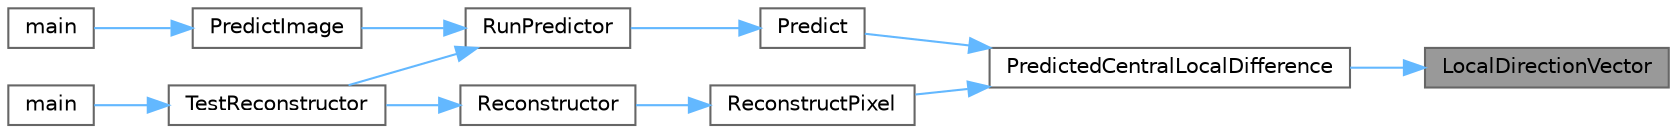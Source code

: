 digraph "LocalDirectionVector"
{
 // LATEX_PDF_SIZE
  bgcolor="transparent";
  edge [fontname=Helvetica,fontsize=10,labelfontname=Helvetica,labelfontsize=10];
  node [fontname=Helvetica,fontsize=10,shape=box,height=0.2,width=0.4];
  rankdir="RL";
  Node1 [id="Node000001",label="LocalDirectionVector",height=0.2,width=0.4,color="gray40", fillcolor="grey60", style="filled", fontcolor="black",tooltip=" "];
  Node1 -> Node2 [id="edge11_Node000001_Node000002",dir="back",color="steelblue1",style="solid",tooltip=" "];
  Node2 [id="Node000002",label="PredictedCentralLocalDifference",height=0.2,width=0.4,color="grey40", fillcolor="white", style="filled",URL="$d8/d97/local__differences_8c.html#a36ddae4ef0f34ba3f7402469253bb6b6",tooltip=" "];
  Node2 -> Node3 [id="edge12_Node000002_Node000003",dir="back",color="steelblue1",style="solid",tooltip=" "];
  Node3 [id="Node000003",label="Predict",height=0.2,width=0.4,color="grey40", fillcolor="white", style="filled",URL="$db/d25/predictor_8c.html#a498daa18fb3529e8fffc3fff08e6bef6",tooltip=" "];
  Node3 -> Node4 [id="edge13_Node000003_Node000004",dir="back",color="steelblue1",style="solid",tooltip=" "];
  Node4 [id="Node000004",label="RunPredictor",height=0.2,width=0.4,color="grey40", fillcolor="white", style="filled",URL="$db/d25/predictor_8c.html#a4a94804509574a94d896a4164802bcd2",tooltip=" "];
  Node4 -> Node5 [id="edge14_Node000004_Node000005",dir="back",color="steelblue1",style="solid",tooltip=" "];
  Node5 [id="Node000005",label="PredictImage",height=0.2,width=0.4,color="grey40", fillcolor="white", style="filled",URL="$d6/d92/generate__image_8c.html#a7fae527c979b4b287e1f9672c8d2c366",tooltip=" "];
  Node5 -> Node6 [id="edge15_Node000005_Node000006",dir="back",color="steelblue1",style="solid",tooltip=" "];
  Node6 [id="Node000006",label="main",height=0.2,width=0.4,color="grey40", fillcolor="white", style="filled",URL="$da/db2/compressor_8c.html#a048af25ea3eb0571ab780e44e221650e",tooltip=" "];
  Node4 -> Node7 [id="edge16_Node000004_Node000007",dir="back",color="steelblue1",style="solid",tooltip=" "];
  Node7 [id="Node000007",label="TestReconstructor",height=0.2,width=0.4,color="grey40", fillcolor="white", style="filled",URL="$d6/dce/reconstructor_8c.html#aadb567bbc159d00d6334e2eb36e6e253",tooltip=" "];
  Node7 -> Node8 [id="edge17_Node000007_Node000008",dir="back",color="steelblue1",style="solid",tooltip=" "];
  Node8 [id="Node000008",label="main",height=0.2,width=0.4,color="grey40", fillcolor="white", style="filled",URL="$df/dee/decompressor_8c.html#a048af25ea3eb0571ab780e44e221650e",tooltip=" "];
  Node2 -> Node9 [id="edge18_Node000002_Node000009",dir="back",color="steelblue1",style="solid",tooltip=" "];
  Node9 [id="Node000009",label="ReconstructPixel",height=0.2,width=0.4,color="grey40", fillcolor="white", style="filled",URL="$d6/dce/reconstructor_8c.html#aeb6c4d18e6fc666235f8ef7464d1ae29",tooltip=" "];
  Node9 -> Node10 [id="edge19_Node000009_Node000010",dir="back",color="steelblue1",style="solid",tooltip=" "];
  Node10 [id="Node000010",label="Reconstructor",height=0.2,width=0.4,color="grey40", fillcolor="white", style="filled",URL="$d6/dce/reconstructor_8c.html#ad0d5b55646a3018075f07ae472ddb312",tooltip=" "];
  Node10 -> Node7 [id="edge20_Node000010_Node000007",dir="back",color="steelblue1",style="solid",tooltip=" "];
}
